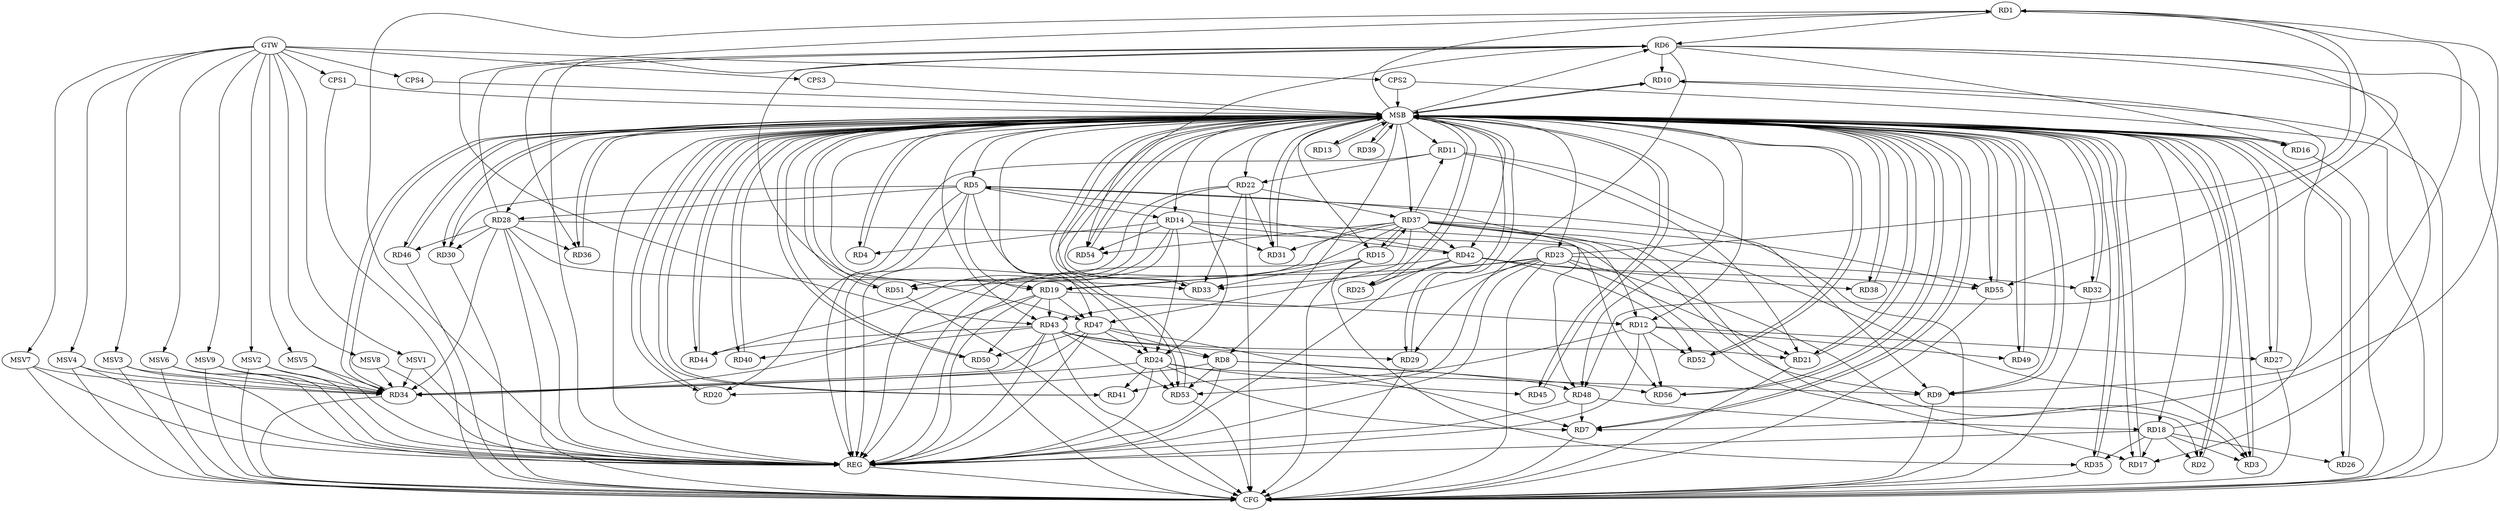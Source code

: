 strict digraph G {
  RD1 [ label="RD1" ];
  RD2 [ label="RD2" ];
  RD3 [ label="RD3" ];
  RD4 [ label="RD4" ];
  RD5 [ label="RD5" ];
  RD6 [ label="RD6" ];
  RD7 [ label="RD7" ];
  RD8 [ label="RD8" ];
  RD9 [ label="RD9" ];
  RD10 [ label="RD10" ];
  RD11 [ label="RD11" ];
  RD12 [ label="RD12" ];
  RD13 [ label="RD13" ];
  RD14 [ label="RD14" ];
  RD15 [ label="RD15" ];
  RD16 [ label="RD16" ];
  RD17 [ label="RD17" ];
  RD18 [ label="RD18" ];
  RD19 [ label="RD19" ];
  RD20 [ label="RD20" ];
  RD21 [ label="RD21" ];
  RD22 [ label="RD22" ];
  RD23 [ label="RD23" ];
  RD24 [ label="RD24" ];
  RD25 [ label="RD25" ];
  RD26 [ label="RD26" ];
  RD27 [ label="RD27" ];
  RD28 [ label="RD28" ];
  RD29 [ label="RD29" ];
  RD30 [ label="RD30" ];
  RD31 [ label="RD31" ];
  RD32 [ label="RD32" ];
  RD33 [ label="RD33" ];
  RD34 [ label="RD34" ];
  RD35 [ label="RD35" ];
  RD36 [ label="RD36" ];
  RD37 [ label="RD37" ];
  RD38 [ label="RD38" ];
  RD39 [ label="RD39" ];
  RD40 [ label="RD40" ];
  RD41 [ label="RD41" ];
  RD42 [ label="RD42" ];
  RD43 [ label="RD43" ];
  RD44 [ label="RD44" ];
  RD45 [ label="RD45" ];
  RD46 [ label="RD46" ];
  RD47 [ label="RD47" ];
  RD48 [ label="RD48" ];
  RD49 [ label="RD49" ];
  RD50 [ label="RD50" ];
  RD51 [ label="RD51" ];
  RD52 [ label="RD52" ];
  RD53 [ label="RD53" ];
  RD54 [ label="RD54" ];
  RD55 [ label="RD55" ];
  RD56 [ label="RD56" ];
  CPS1 [ label="CPS1" ];
  CPS2 [ label="CPS2" ];
  CPS3 [ label="CPS3" ];
  CPS4 [ label="CPS4" ];
  GTW [ label="GTW" ];
  REG [ label="REG" ];
  MSB [ label="MSB" ];
  CFG [ label="CFG" ];
  MSV1 [ label="MSV1" ];
  MSV2 [ label="MSV2" ];
  MSV3 [ label="MSV3" ];
  MSV4 [ label="MSV4" ];
  MSV5 [ label="MSV5" ];
  MSV6 [ label="MSV6" ];
  MSV7 [ label="MSV7" ];
  MSV8 [ label="MSV8" ];
  MSV9 [ label="MSV9" ];
  RD1 -> RD6;
  RD1 -> RD7;
  RD1 -> RD9;
  RD23 -> RD1;
  RD1 -> RD43;
  RD1 -> RD55;
  RD18 -> RD2;
  RD28 -> RD2;
  RD18 -> RD3;
  RD23 -> RD3;
  RD37 -> RD3;
  RD14 -> RD4;
  RD5 -> RD9;
  RD5 -> RD14;
  RD5 -> RD19;
  RD5 -> RD20;
  RD5 -> RD24;
  RD5 -> RD28;
  RD5 -> RD30;
  RD42 -> RD5;
  RD5 -> RD48;
  RD6 -> RD10;
  RD6 -> RD16;
  RD6 -> RD17;
  RD28 -> RD6;
  RD6 -> RD36;
  RD6 -> RD47;
  RD6 -> RD48;
  RD6 -> RD53;
  RD6 -> RD54;
  RD24 -> RD7;
  RD47 -> RD7;
  RD48 -> RD7;
  RD8 -> RD20;
  RD43 -> RD8;
  RD47 -> RD8;
  RD8 -> RD48;
  RD8 -> RD53;
  RD8 -> RD56;
  RD24 -> RD9;
  RD37 -> RD9;
  RD18 -> RD10;
  RD11 -> RD21;
  RD11 -> RD22;
  RD37 -> RD11;
  RD19 -> RD12;
  RD12 -> RD27;
  RD37 -> RD12;
  RD12 -> RD41;
  RD12 -> RD49;
  RD12 -> RD52;
  RD12 -> RD56;
  RD14 -> RD24;
  RD14 -> RD31;
  RD14 -> RD42;
  RD14 -> RD44;
  RD14 -> RD54;
  RD14 -> RD56;
  RD15 -> RD33;
  RD15 -> RD35;
  RD15 -> RD37;
  RD37 -> RD15;
  RD18 -> RD17;
  RD37 -> RD17;
  RD18 -> RD26;
  RD18 -> RD35;
  RD48 -> RD18;
  RD19 -> RD34;
  RD37 -> RD19;
  RD42 -> RD19;
  RD19 -> RD43;
  RD19 -> RD47;
  RD19 -> RD50;
  RD23 -> RD21;
  RD43 -> RD21;
  RD22 -> RD31;
  RD22 -> RD33;
  RD22 -> RD37;
  RD22 -> RD51;
  RD23 -> RD29;
  RD23 -> RD32;
  RD23 -> RD33;
  RD23 -> RD43;
  RD23 -> RD51;
  RD24 -> RD34;
  RD24 -> RD41;
  RD24 -> RD45;
  RD47 -> RD24;
  RD24 -> RD53;
  RD42 -> RD25;
  RD28 -> RD30;
  RD28 -> RD33;
  RD28 -> RD34;
  RD28 -> RD36;
  RD28 -> RD46;
  RD43 -> RD29;
  RD37 -> RD31;
  RD43 -> RD34;
  RD47 -> RD34;
  RD37 -> RD42;
  RD37 -> RD47;
  RD37 -> RD54;
  RD37 -> RD55;
  RD42 -> RD38;
  RD43 -> RD40;
  RD42 -> RD52;
  RD42 -> RD55;
  RD43 -> RD44;
  RD43 -> RD53;
  RD47 -> RD50;
  GTW -> CPS1;
  GTW -> CPS2;
  GTW -> CPS3;
  GTW -> CPS4;
  RD1 -> REG;
  RD5 -> REG;
  RD6 -> REG;
  RD8 -> REG;
  RD11 -> REG;
  RD12 -> REG;
  RD14 -> REG;
  RD15 -> REG;
  RD18 -> REG;
  RD19 -> REG;
  RD22 -> REG;
  RD23 -> REG;
  RD24 -> REG;
  RD28 -> REG;
  RD37 -> REG;
  RD42 -> REG;
  RD43 -> REG;
  RD47 -> REG;
  RD48 -> REG;
  RD2 -> MSB;
  MSB -> RD11;
  MSB -> RD12;
  MSB -> RD32;
  MSB -> RD45;
  MSB -> RD47;
  MSB -> REG;
  RD3 -> MSB;
  MSB -> RD24;
  MSB -> RD33;
  MSB -> RD35;
  MSB -> RD38;
  RD4 -> MSB;
  MSB -> RD10;
  MSB -> RD14;
  MSB -> RD20;
  MSB -> RD23;
  MSB -> RD26;
  MSB -> RD27;
  MSB -> RD42;
  MSB -> RD56;
  RD7 -> MSB;
  MSB -> RD16;
  MSB -> RD28;
  MSB -> RD46;
  MSB -> RD54;
  RD9 -> MSB;
  MSB -> RD3;
  MSB -> RD17;
  MSB -> RD52;
  MSB -> RD53;
  RD10 -> MSB;
  MSB -> RD4;
  MSB -> RD40;
  MSB -> RD50;
  MSB -> RD55;
  RD13 -> MSB;
  MSB -> RD41;
  RD16 -> MSB;
  MSB -> RD21;
  MSB -> RD29;
  RD17 -> MSB;
  MSB -> RD9;
  MSB -> RD13;
  MSB -> RD30;
  MSB -> RD36;
  RD20 -> MSB;
  MSB -> RD2;
  MSB -> RD5;
  RD21 -> MSB;
  MSB -> RD15;
  MSB -> RD18;
  MSB -> RD34;
  RD25 -> MSB;
  MSB -> RD1;
  MSB -> RD19;
  MSB -> RD44;
  RD26 -> MSB;
  MSB -> RD37;
  MSB -> RD49;
  MSB -> RD51;
  RD27 -> MSB;
  MSB -> RD22;
  RD29 -> MSB;
  MSB -> RD43;
  RD30 -> MSB;
  RD31 -> MSB;
  RD32 -> MSB;
  RD33 -> MSB;
  RD34 -> MSB;
  MSB -> RD6;
  MSB -> RD31;
  RD35 -> MSB;
  RD36 -> MSB;
  RD38 -> MSB;
  MSB -> RD8;
  MSB -> RD39;
  RD39 -> MSB;
  MSB -> RD7;
  RD40 -> MSB;
  MSB -> RD25;
  RD41 -> MSB;
  RD44 -> MSB;
  RD45 -> MSB;
  RD46 -> MSB;
  RD49 -> MSB;
  MSB -> RD48;
  RD50 -> MSB;
  RD51 -> MSB;
  RD52 -> MSB;
  RD53 -> MSB;
  RD54 -> MSB;
  RD55 -> MSB;
  RD56 -> MSB;
  CPS1 -> MSB;
  CPS2 -> MSB;
  CPS3 -> MSB;
  CPS4 -> MSB;
  RD27 -> CFG;
  RD46 -> CFG;
  RD35 -> CFG;
  RD43 -> CFG;
  RD15 -> CFG;
  RD50 -> CFG;
  RD23 -> CFG;
  RD22 -> CFG;
  RD55 -> CFG;
  RD16 -> CFG;
  RD10 -> CFG;
  RD32 -> CFG;
  RD51 -> CFG;
  RD28 -> CFG;
  CPS2 -> CFG;
  RD30 -> CFG;
  RD7 -> CFG;
  RD29 -> CFG;
  RD53 -> CFG;
  RD6 -> CFG;
  RD21 -> CFG;
  RD34 -> CFG;
  CPS1 -> CFG;
  RD11 -> CFG;
  RD9 -> CFG;
  REG -> CFG;
  MSV1 -> RD34;
  MSV2 -> RD34;
  MSV3 -> RD34;
  MSV4 -> RD34;
  MSV5 -> RD34;
  MSV6 -> RD34;
  MSV7 -> RD34;
  GTW -> MSV1;
  MSV1 -> REG;
  GTW -> MSV2;
  MSV2 -> REG;
  MSV2 -> CFG;
  GTW -> MSV3;
  MSV3 -> REG;
  MSV3 -> CFG;
  GTW -> MSV4;
  MSV4 -> REG;
  MSV4 -> CFG;
  GTW -> MSV5;
  MSV5 -> REG;
  GTW -> MSV6;
  MSV6 -> REG;
  MSV6 -> CFG;
  GTW -> MSV7;
  MSV7 -> REG;
  MSV7 -> CFG;
  MSV8 -> RD34;
  MSV9 -> RD34;
  GTW -> MSV8;
  MSV8 -> REG;
  GTW -> MSV9;
  MSV9 -> REG;
  MSV9 -> CFG;
}
